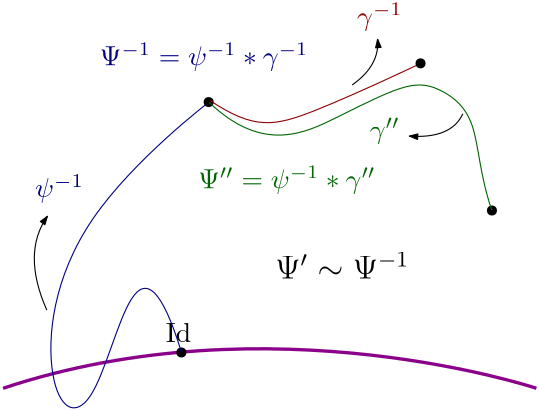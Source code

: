 <?xml version="1.0"?>
<!DOCTYPE ipe SYSTEM "ipe.dtd">
<ipe version="70206" creator="Ipe 7.2.7">
<info created="D:20180202113508" modified="D:20180204091833"/>
<ipestyle name="basic">
<symbol name="arrow/arc(spx)">
<path stroke="sym-stroke" fill="sym-stroke" pen="sym-pen">
0 0 m
-1 0.333 l
-1 -0.333 l
h
</path>
</symbol>
<symbol name="arrow/farc(spx)">
<path stroke="sym-stroke" fill="white" pen="sym-pen">
0 0 m
-1 0.333 l
-1 -0.333 l
h
</path>
</symbol>
<symbol name="arrow/ptarc(spx)">
<path stroke="sym-stroke" fill="sym-stroke" pen="sym-pen">
0 0 m
-1 0.333 l
-0.8 0 l
-1 -0.333 l
h
</path>
</symbol>
<symbol name="arrow/fptarc(spx)">
<path stroke="sym-stroke" fill="white" pen="sym-pen">
0 0 m
-1 0.333 l
-0.8 0 l
-1 -0.333 l
h
</path>
</symbol>
<symbol name="mark/circle(sx)" transformations="translations">
<path fill="sym-stroke">
0.6 0 0 0.6 0 0 e
0.4 0 0 0.4 0 0 e
</path>
</symbol>
<symbol name="mark/disk(sx)" transformations="translations">
<path fill="sym-stroke">
0.6 0 0 0.6 0 0 e
</path>
</symbol>
<symbol name="mark/fdisk(sfx)" transformations="translations">
<group>
<path fill="sym-fill">
0.5 0 0 0.5 0 0 e
</path>
<path fill="sym-stroke" fillrule="eofill">
0.6 0 0 0.6 0 0 e
0.4 0 0 0.4 0 0 e
</path>
</group>
</symbol>
<symbol name="mark/box(sx)" transformations="translations">
<path fill="sym-stroke" fillrule="eofill">
-0.6 -0.6 m
0.6 -0.6 l
0.6 0.6 l
-0.6 0.6 l
h
-0.4 -0.4 m
0.4 -0.4 l
0.4 0.4 l
-0.4 0.4 l
h
</path>
</symbol>
<symbol name="mark/square(sx)" transformations="translations">
<path fill="sym-stroke">
-0.6 -0.6 m
0.6 -0.6 l
0.6 0.6 l
-0.6 0.6 l
h
</path>
</symbol>
<symbol name="mark/fsquare(sfx)" transformations="translations">
<group>
<path fill="sym-fill">
-0.5 -0.5 m
0.5 -0.5 l
0.5 0.5 l
-0.5 0.5 l
h
</path>
<path fill="sym-stroke" fillrule="eofill">
-0.6 -0.6 m
0.6 -0.6 l
0.6 0.6 l
-0.6 0.6 l
h
-0.4 -0.4 m
0.4 -0.4 l
0.4 0.4 l
-0.4 0.4 l
h
</path>
</group>
</symbol>
<symbol name="mark/cross(sx)" transformations="translations">
<group>
<path fill="sym-stroke">
-0.43 -0.57 m
0.57 0.43 l
0.43 0.57 l
-0.57 -0.43 l
h
</path>
<path fill="sym-stroke">
-0.43 0.57 m
0.57 -0.43 l
0.43 -0.57 l
-0.57 0.43 l
h
</path>
</group>
</symbol>
<symbol name="arrow/fnormal(spx)">
<path stroke="sym-stroke" fill="white" pen="sym-pen">
0 0 m
-1 0.333 l
-1 -0.333 l
h
</path>
</symbol>
<symbol name="arrow/pointed(spx)">
<path stroke="sym-stroke" fill="sym-stroke" pen="sym-pen">
0 0 m
-1 0.333 l
-0.8 0 l
-1 -0.333 l
h
</path>
</symbol>
<symbol name="arrow/fpointed(spx)">
<path stroke="sym-stroke" fill="white" pen="sym-pen">
0 0 m
-1 0.333 l
-0.8 0 l
-1 -0.333 l
h
</path>
</symbol>
<symbol name="arrow/linear(spx)">
<path stroke="sym-stroke" pen="sym-pen">
-1 0.333 m
0 0 l
-1 -0.333 l
</path>
</symbol>
<symbol name="arrow/fdouble(spx)">
<path stroke="sym-stroke" fill="white" pen="sym-pen">
0 0 m
-1 0.333 l
-1 -0.333 l
h
-1 0 m
-2 0.333 l
-2 -0.333 l
h
</path>
</symbol>
<symbol name="arrow/double(spx)">
<path stroke="sym-stroke" fill="sym-stroke" pen="sym-pen">
0 0 m
-1 0.333 l
-1 -0.333 l
h
-1 0 m
-2 0.333 l
-2 -0.333 l
h
</path>
</symbol>
<pen name="heavier" value="0.8"/>
<pen name="fat" value="1.2"/>
<pen name="ultrafat" value="2"/>
<symbolsize name="large" value="5"/>
<symbolsize name="small" value="2"/>
<symbolsize name="tiny" value="1.1"/>
<arrowsize name="large" value="10"/>
<arrowsize name="small" value="5"/>
<arrowsize name="tiny" value="3"/>
<color name="red" value="1 0 0"/>
<color name="green" value="0 1 0"/>
<color name="blue" value="0 0 1"/>
<color name="yellow" value="1 1 0"/>
<color name="orange" value="1 0.647 0"/>
<color name="gold" value="1 0.843 0"/>
<color name="purple" value="0.627 0.125 0.941"/>
<color name="gray" value="0.745"/>
<color name="brown" value="0.647 0.165 0.165"/>
<color name="navy" value="0 0 0.502"/>
<color name="pink" value="1 0.753 0.796"/>
<color name="seagreen" value="0.18 0.545 0.341"/>
<color name="turquoise" value="0.251 0.878 0.816"/>
<color name="violet" value="0.933 0.51 0.933"/>
<color name="darkblue" value="0 0 0.545"/>
<color name="darkcyan" value="0 0.545 0.545"/>
<color name="darkgray" value="0.663"/>
<color name="darkgreen" value="0 0.392 0"/>
<color name="darkmagenta" value="0.545 0 0.545"/>
<color name="darkorange" value="1 0.549 0"/>
<color name="darkred" value="0.545 0 0"/>
<color name="lightblue" value="0.678 0.847 0.902"/>
<color name="lightcyan" value="0.878 1 1"/>
<color name="lightgray" value="0.827"/>
<color name="lightgreen" value="0.565 0.933 0.565"/>
<color name="lightyellow" value="1 1 0.878"/>
<dashstyle name="dashed" value="[4] 0"/>
<dashstyle name="dotted" value="[1 3] 0"/>
<dashstyle name="dash dotted" value="[4 2 1 2] 0"/>
<dashstyle name="dash dot dotted" value="[4 2 1 2 1 2] 0"/>
<textsize name="large" value="\large"/>
<textsize name="Large" value="\Large"/>
<textsize name="LARGE" value="\LARGE"/>
<textsize name="huge" value="\huge"/>
<textsize name="Huge" value="\Huge"/>
<textsize name="small" value="\small"/>
<textsize name="footnote" value="\footnotesize"/>
<textsize name="tiny" value="\tiny"/>
<textstyle name="center" begin="\begin{center}" end="\end{center}"/>
<textstyle name="itemize" begin="\begin{itemize}" end="\end{itemize}"/>
<textstyle name="item" begin="\begin{itemize}\item{}" end="\end{itemize}"/>
<gridsize name="4 pts" value="4"/>
<gridsize name="8 pts (~3 mm)" value="8"/>
<gridsize name="16 pts (~6 mm)" value="16"/>
<gridsize name="32 pts (~12 mm)" value="32"/>
<gridsize name="10 pts (~3.5 mm)" value="10"/>
<gridsize name="20 pts (~7 mm)" value="20"/>
<gridsize name="14 pts (~5 mm)" value="14"/>
<gridsize name="28 pts (~10 mm)" value="28"/>
<gridsize name="56 pts (~20 mm)" value="56"/>
<anglesize name="90 deg" value="90"/>
<anglesize name="60 deg" value="60"/>
<anglesize name="45 deg" value="45"/>
<anglesize name="30 deg" value="30"/>
<anglesize name="22.5 deg" value="22.5"/>
<opacity name="10%" value="0.1"/>
<opacity name="30%" value="0.3"/>
<opacity name="50%" value="0.5"/>
<opacity name="75%" value="0.75"/>
<tiling name="falling" angle="-60" step="4" width="1"/>
<tiling name="rising" angle="30" step="4" width="1"/>
</ipestyle>
<page>
<layer name="alpha"/>
<view layers="alpha" active="alpha"/>
<path layer="alpha" matrix="1 0 0 1 -179.896 55.0183" stroke="darkmagenta" pen="fat">
192 640 m
288 672
384 640
384 640 c
</path>
<use matrix="1 0 0 1 -179.698 51.9169" name="mark/disk(sx)" pos="256 656" size="normal" stroke="black"/>
<use matrix="1 0 0 1 -179.896 55.0183" name="mark/disk(sx)" pos="368 704" size="normal" stroke="black"/>
<text matrix="1 0 0 1 -90.3206 -36.4673" transformations="translations" pos="161.036 748.136" stroke="black" type="label" width="9.132" height="6.918" depth="0" valign="baseline">Id</text>
<path matrix="1 0 0 1 -127.604 68.8225" stroke="navy">
203.871 639.355 m
196.77 662.432
185.528 670.125
171.918 612.136
153.575 622.196
159.492 687.876
213.93 729.296
213.93 729.296 c
</path>
<use matrix="1 0 0 1 -127.604 68.8225" name="mark/disk(sx)" pos="213.729 729.232" size="normal" stroke="black"/>
<path matrix="1 0 0 1 -127.604 68.8225" stroke="darkred">
214.246 729.753 m
230.137 719.25
244.411 721.404
290.197 743.22
290.197 743.22 c
</path>
<text matrix="1 0 0 1 -161.408 58.4964" transformations="translations" pos="300.97 767.19" stroke="darkred" type="label" width="16.407" height="8.117" depth="1.93" valign="baseline" style="math">\gamma^{-1}</text>
<use matrix="1 0 0 1 -127.604 68.8225" name="mark/disk(sx)" pos="290 743.171" size="normal" stroke="black"/>
<text matrix="1 0 0 1 -166.157 6.7834" transformations="translations" pos="189.794 757.062" stroke="navy" type="label" width="17.543" height="8.117" depth="1.93" valign="baseline" style="math">\psi^{-1}</text>
<path matrix="1 0 0 1 -127.604 68.8225" stroke="darkgreen">
213.89 729.143 m
233.365 710.497
264.027 725.828
286.609 737.016
297.382 734.323
310.641 724.378
311.263 703.246
315.614 690.401 c
</path>
<text matrix="1 0 0 1 -120.767 75.4521" transformations="translations" pos="264.855 709.461" stroke="darkgreen" type="label" width="10.803" height="7.497" depth="1.93" valign="baseline" style="math">\gamma&apos;&apos;</text>
<path matrix="1 0 0 1 -127.604 68.8225" stroke="black" arrow="normal/tiny">
155.466 654.353 m
146.351 674.863
155.673 688.122 c
</path>
<text matrix="1 0 0 1 -292.305 53.3469" transformations="translations" pos="374.653 713.668" stroke="darkgreen" type="label" width="63.88" height="8.117" depth="1.93" valign="baseline" style="math">\Psi&apos;&apos; = \psi^{-1}*\gamma&apos;&apos;</text>
<path matrix="1 0 0 1 -10.6036 5.82249" stroke="black" arrow="normal/tiny">
188.244 788.036 m
184.043 778.933
168.987 779.983 c
</path>
<text matrix="1 0 0 1 -257.045 91.2845" transformations="translations" pos="304 720" stroke="navy" type="label" width="75.088" height="8.117" depth="1.93" valign="baseline" style="math">\Psi^{-1} = \psi^{-1}*\gamma^{-1}</text>
<path matrix="1 0 0 1 -42.6036 69.8225" stroke="black" arrow="normal/tiny">
180.397 734.406 m
190.362 741.409
189.554 750.835 c
</path>
<text matrix="1 0 0 1 -52.6627 63.9053" transformations="translations" pos="162.772 670.598" stroke="black" type="label" width="48.263" height="9.475" depth="0" valign="baseline" size="large" style="math">\Psi&apos; \sim \Psi^{-1}</text>
</page>
</ipe>
